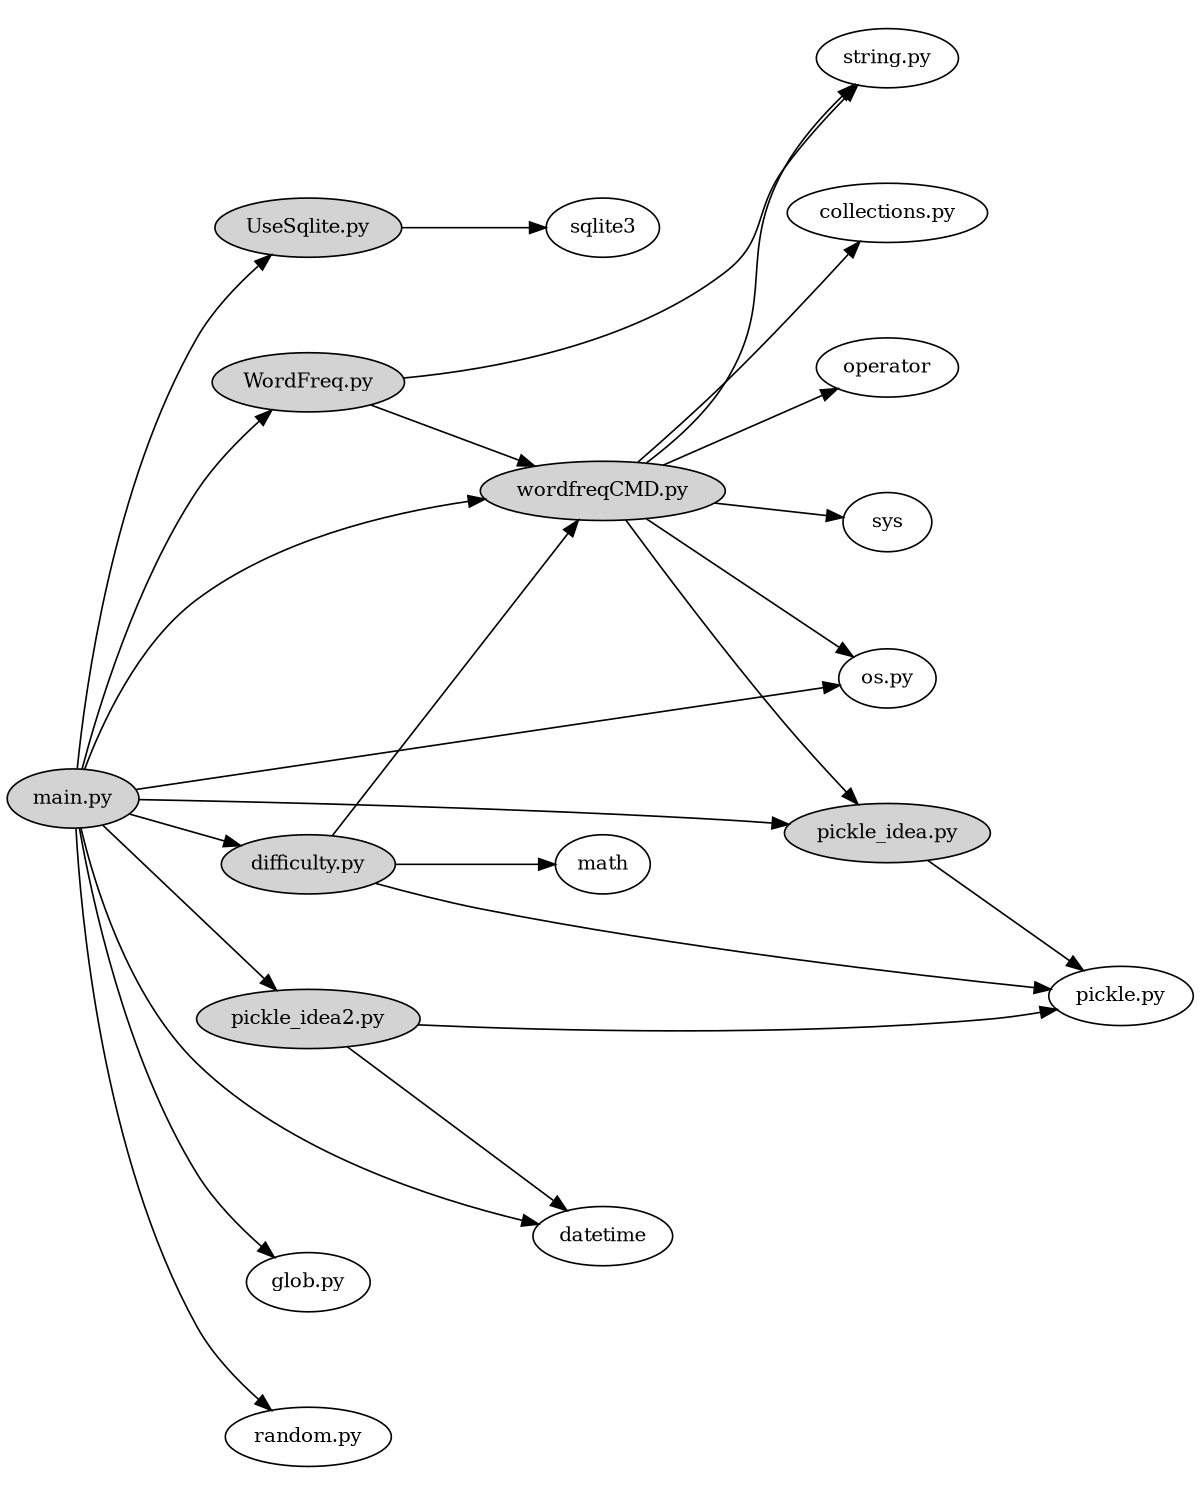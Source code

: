 # This file was generated by sfood-graph.

strict digraph "dependencies" {
    graph [
        rankdir = "LR",
        overlap = "scale",
        size = "8,10",
        ratio = "fill",
        fontsize = "16",
        fontname = "Helvetica",
        clusterrank = "local"
        ]

       node [
           fontsize=12
           shape=ellipse
//           style=filled
//           shape=box
       ];

//     node [
//         fontsize=7
//       style=ellipse
//     ];

"UseSqlite.py"  [style=filled];
"UseSqlite.py" -> "sqlite3";
"WordFreq.py"  [style=filled];
"WordFreq.py" -> "wordfreqCMD.py";
"WordFreq.py" -> "string.py";
"difficulty.py"  [style=filled];
"difficulty.py" -> "wordfreqCMD.py";
"difficulty.py" -> "math";
"difficulty.py" -> "pickle.py";
"main.py"  [style=filled];
"main.py" -> "UseSqlite.py";
"main.py" -> "WordFreq.py";
"main.py" -> "difficulty.py";
"main.py" -> "pickle_idea.py";
"main.py" -> "pickle_idea2.py";
"main.py" -> "wordfreqCMD.py";
"main.py" -> "datetime";
"main.py" -> "glob.py";
"main.py" -> "os.py";
"main.py" -> "random.py";
"pickle_idea.py"  [style=filled];
"pickle_idea.py" -> "pickle.py";
"pickle_idea2.py"  [style=filled];
"pickle_idea2.py" -> "datetime";
"pickle_idea2.py" -> "pickle.py";
"wordfreqCMD.py"  [style=filled];
"wordfreqCMD.py" -> "pickle_idea.py";
"wordfreqCMD.py" -> "collections.py";
"wordfreqCMD.py" -> "operator";
"wordfreqCMD.py" -> "os.py";
"wordfreqCMD.py" -> "string.py";
"wordfreqCMD.py" -> "sys";


}
